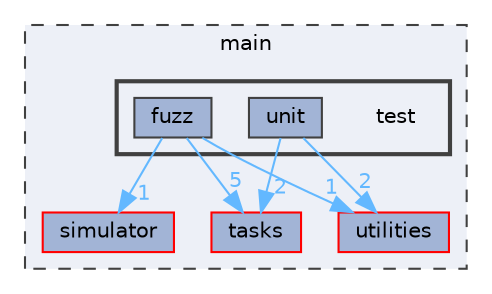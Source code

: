 digraph "test"
{
 // INTERACTIVE_SVG=YES
 // LATEX_PDF_SIZE
  bgcolor="transparent";
  edge [fontname=Helvetica,fontsize=10,labelfontname=Helvetica,labelfontsize=10];
  node [fontname=Helvetica,fontsize=10,shape=box,height=0.2,width=0.4];
  compound=true
  subgraph clusterdir_5c982d53a68cdbcd421152b4020263a9 {
    graph [ bgcolor="#edf0f7", pencolor="grey25", label="main", fontname=Helvetica,fontsize=10 style="filled,dashed", URL="dir_5c982d53a68cdbcd421152b4020263a9.html",tooltip=""]
  dir_420f87287d5a5fc6f35b7971ed84ed3f [label="simulator", fillcolor="#a2b4d6", color="red", style="filled", URL="dir_420f87287d5a5fc6f35b7971ed84ed3f.html",tooltip=""];
  dir_76dd8867a16d204aa2db31affc56d971 [label="tasks", fillcolor="#a2b4d6", color="red", style="filled", URL="dir_76dd8867a16d204aa2db31affc56d971.html",tooltip=""];
  dir_f18bcf57bbcb015d680a06f545708a64 [label="utilities", fillcolor="#a2b4d6", color="red", style="filled", URL="dir_f18bcf57bbcb015d680a06f545708a64.html",tooltip=""];
  subgraph clusterdir_ac05129b11b5a537cec6bd85d4a1e765 {
    graph [ bgcolor="#edf0f7", pencolor="grey25", label="", fontname=Helvetica,fontsize=10 style="filled,bold", URL="dir_ac05129b11b5a537cec6bd85d4a1e765.html",tooltip=""]
    dir_ac05129b11b5a537cec6bd85d4a1e765 [shape=plaintext, label="test"];
  dir_28d822e190da9cfa3dcf5b9590d9bfe0 [label="fuzz", fillcolor="#a2b4d6", color="grey25", style="filled", URL="dir_28d822e190da9cfa3dcf5b9590d9bfe0.html",tooltip=""];
  dir_09400af60e3e72686a86b9acc080d11b [label="unit", fillcolor="#a2b4d6", color="grey25", style="filled", URL="dir_09400af60e3e72686a86b9acc080d11b.html",tooltip=""];
  }
  }
  dir_28d822e190da9cfa3dcf5b9590d9bfe0->dir_420f87287d5a5fc6f35b7971ed84ed3f [headlabel="1", labeldistance=1.5 headhref="dir_000006_000021.html" href="dir_000006_000021.html" color="steelblue1" fontcolor="steelblue1"];
  dir_28d822e190da9cfa3dcf5b9590d9bfe0->dir_76dd8867a16d204aa2db31affc56d971 [headlabel="5", labeldistance=1.5 headhref="dir_000006_000029.html" href="dir_000006_000029.html" color="steelblue1" fontcolor="steelblue1"];
  dir_28d822e190da9cfa3dcf5b9590d9bfe0->dir_f18bcf57bbcb015d680a06f545708a64 [headlabel="1", labeldistance=1.5 headhref="dir_000006_000034.html" href="dir_000006_000034.html" color="steelblue1" fontcolor="steelblue1"];
  dir_09400af60e3e72686a86b9acc080d11b->dir_76dd8867a16d204aa2db31affc56d971 [headlabel="2", labeldistance=1.5 headhref="dir_000032_000029.html" href="dir_000032_000029.html" color="steelblue1" fontcolor="steelblue1"];
  dir_09400af60e3e72686a86b9acc080d11b->dir_f18bcf57bbcb015d680a06f545708a64 [headlabel="2", labeldistance=1.5 headhref="dir_000032_000034.html" href="dir_000032_000034.html" color="steelblue1" fontcolor="steelblue1"];
}
